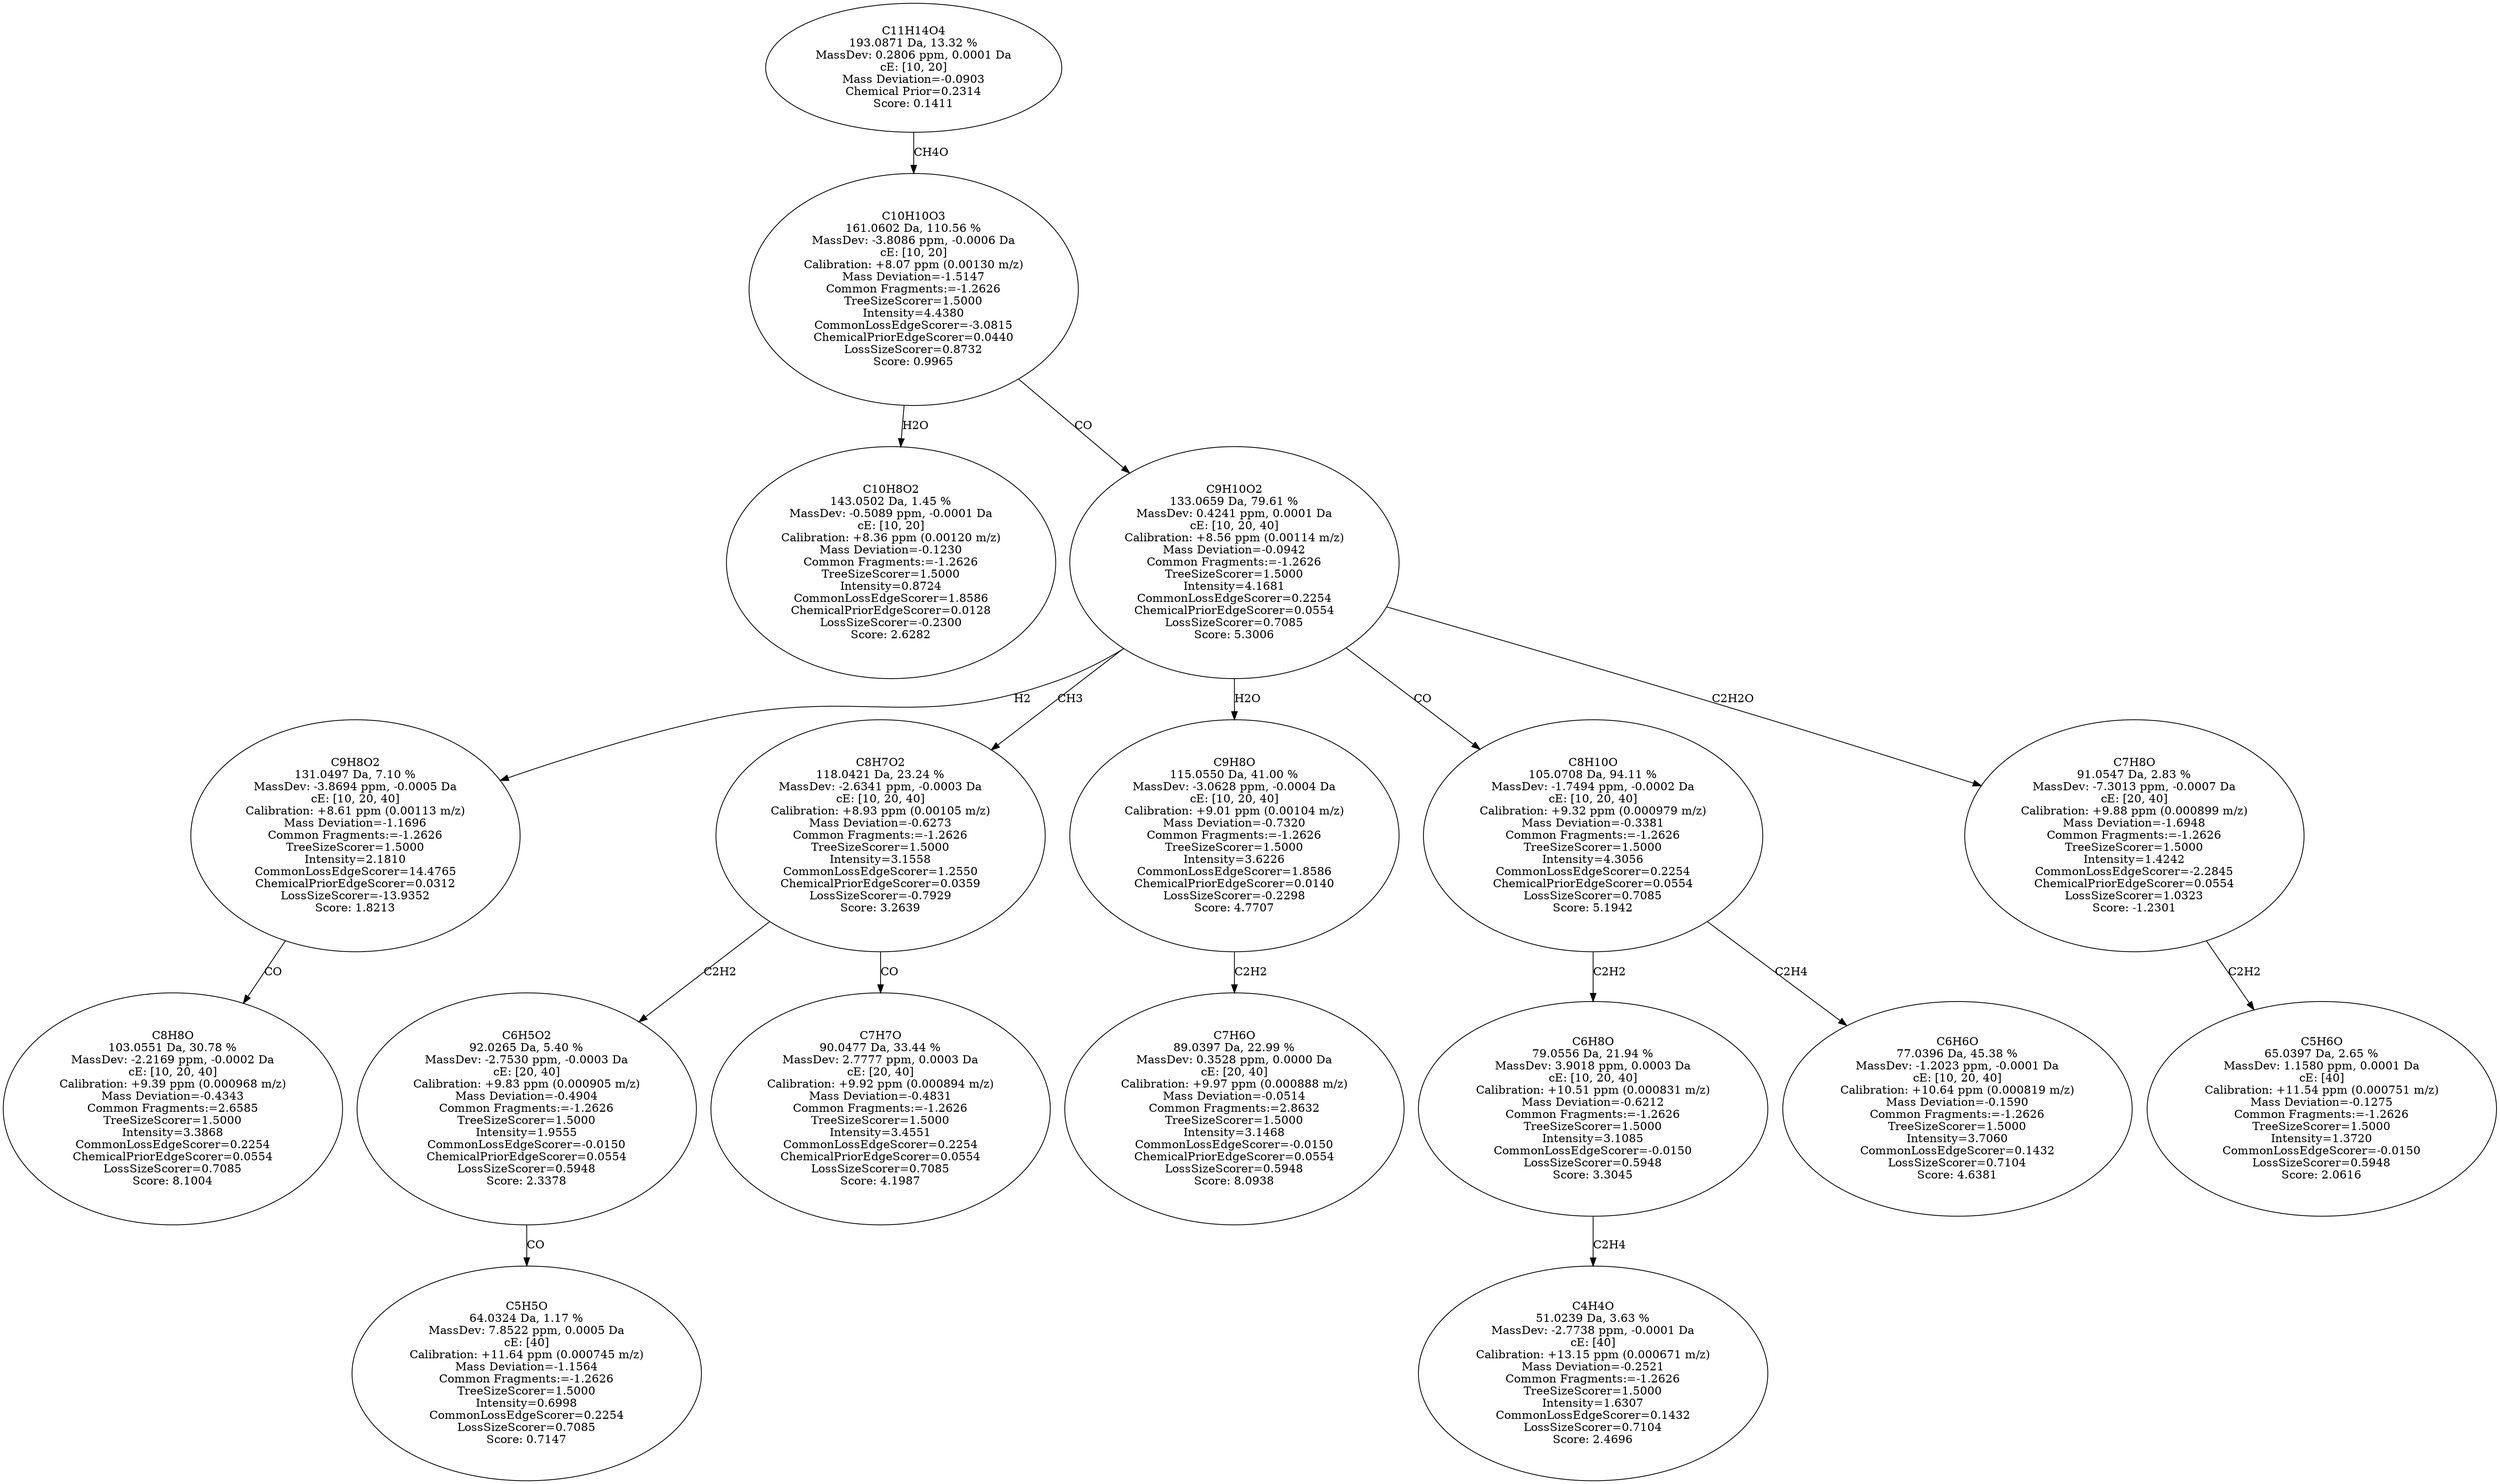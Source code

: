 strict digraph {
v1 [label="C10H8O2\n143.0502 Da, 1.45 %\nMassDev: -0.5089 ppm, -0.0001 Da\ncE: [10, 20]\nCalibration: +8.36 ppm (0.00120 m/z)\nMass Deviation=-0.1230\nCommon Fragments:=-1.2626\nTreeSizeScorer=1.5000\nIntensity=0.8724\nCommonLossEdgeScorer=1.8586\nChemicalPriorEdgeScorer=0.0128\nLossSizeScorer=-0.2300\nScore: 2.6282"];
v2 [label="C8H8O\n103.0551 Da, 30.78 %\nMassDev: -2.2169 ppm, -0.0002 Da\ncE: [10, 20, 40]\nCalibration: +9.39 ppm (0.000968 m/z)\nMass Deviation=-0.4343\nCommon Fragments:=2.6585\nTreeSizeScorer=1.5000\nIntensity=3.3868\nCommonLossEdgeScorer=0.2254\nChemicalPriorEdgeScorer=0.0554\nLossSizeScorer=0.7085\nScore: 8.1004"];
v3 [label="C9H8O2\n131.0497 Da, 7.10 %\nMassDev: -3.8694 ppm, -0.0005 Da\ncE: [10, 20, 40]\nCalibration: +8.61 ppm (0.00113 m/z)\nMass Deviation=-1.1696\nCommon Fragments:=-1.2626\nTreeSizeScorer=1.5000\nIntensity=2.1810\nCommonLossEdgeScorer=14.4765\nChemicalPriorEdgeScorer=0.0312\nLossSizeScorer=-13.9352\nScore: 1.8213"];
v4 [label="C5H5O\n64.0324 Da, 1.17 %\nMassDev: 7.8522 ppm, 0.0005 Da\ncE: [40]\nCalibration: +11.64 ppm (0.000745 m/z)\nMass Deviation=-1.1564\nCommon Fragments:=-1.2626\nTreeSizeScorer=1.5000\nIntensity=0.6998\nCommonLossEdgeScorer=0.2254\nLossSizeScorer=0.7085\nScore: 0.7147"];
v5 [label="C6H5O2\n92.0265 Da, 5.40 %\nMassDev: -2.7530 ppm, -0.0003 Da\ncE: [20, 40]\nCalibration: +9.83 ppm (0.000905 m/z)\nMass Deviation=-0.4904\nCommon Fragments:=-1.2626\nTreeSizeScorer=1.5000\nIntensity=1.9555\nCommonLossEdgeScorer=-0.0150\nChemicalPriorEdgeScorer=0.0554\nLossSizeScorer=0.5948\nScore: 2.3378"];
v6 [label="C7H7O\n90.0477 Da, 33.44 %\nMassDev: 2.7777 ppm, 0.0003 Da\ncE: [20, 40]\nCalibration: +9.92 ppm (0.000894 m/z)\nMass Deviation=-0.4831\nCommon Fragments:=-1.2626\nTreeSizeScorer=1.5000\nIntensity=3.4551\nCommonLossEdgeScorer=0.2254\nChemicalPriorEdgeScorer=0.0554\nLossSizeScorer=0.7085\nScore: 4.1987"];
v7 [label="C8H7O2\n118.0421 Da, 23.24 %\nMassDev: -2.6341 ppm, -0.0003 Da\ncE: [10, 20, 40]\nCalibration: +8.93 ppm (0.00105 m/z)\nMass Deviation=-0.6273\nCommon Fragments:=-1.2626\nTreeSizeScorer=1.5000\nIntensity=3.1558\nCommonLossEdgeScorer=1.2550\nChemicalPriorEdgeScorer=0.0359\nLossSizeScorer=-0.7929\nScore: 3.2639"];
v8 [label="C7H6O\n89.0397 Da, 22.99 %\nMassDev: 0.3528 ppm, 0.0000 Da\ncE: [20, 40]\nCalibration: +9.97 ppm (0.000888 m/z)\nMass Deviation=-0.0514\nCommon Fragments:=2.8632\nTreeSizeScorer=1.5000\nIntensity=3.1468\nCommonLossEdgeScorer=-0.0150\nChemicalPriorEdgeScorer=0.0554\nLossSizeScorer=0.5948\nScore: 8.0938"];
v9 [label="C9H8O\n115.0550 Da, 41.00 %\nMassDev: -3.0628 ppm, -0.0004 Da\ncE: [10, 20, 40]\nCalibration: +9.01 ppm (0.00104 m/z)\nMass Deviation=-0.7320\nCommon Fragments:=-1.2626\nTreeSizeScorer=1.5000\nIntensity=3.6226\nCommonLossEdgeScorer=1.8586\nChemicalPriorEdgeScorer=0.0140\nLossSizeScorer=-0.2298\nScore: 4.7707"];
v10 [label="C4H4O\n51.0239 Da, 3.63 %\nMassDev: -2.7738 ppm, -0.0001 Da\ncE: [40]\nCalibration: +13.15 ppm (0.000671 m/z)\nMass Deviation=-0.2521\nCommon Fragments:=-1.2626\nTreeSizeScorer=1.5000\nIntensity=1.6307\nCommonLossEdgeScorer=0.1432\nLossSizeScorer=0.7104\nScore: 2.4696"];
v11 [label="C6H8O\n79.0556 Da, 21.94 %\nMassDev: 3.9018 ppm, 0.0003 Da\ncE: [10, 20, 40]\nCalibration: +10.51 ppm (0.000831 m/z)\nMass Deviation=-0.6212\nCommon Fragments:=-1.2626\nTreeSizeScorer=1.5000\nIntensity=3.1085\nCommonLossEdgeScorer=-0.0150\nLossSizeScorer=0.5948\nScore: 3.3045"];
v12 [label="C6H6O\n77.0396 Da, 45.38 %\nMassDev: -1.2023 ppm, -0.0001 Da\ncE: [10, 20, 40]\nCalibration: +10.64 ppm (0.000819 m/z)\nMass Deviation=-0.1590\nCommon Fragments:=-1.2626\nTreeSizeScorer=1.5000\nIntensity=3.7060\nCommonLossEdgeScorer=0.1432\nLossSizeScorer=0.7104\nScore: 4.6381"];
v13 [label="C8H10O\n105.0708 Da, 94.11 %\nMassDev: -1.7494 ppm, -0.0002 Da\ncE: [10, 20, 40]\nCalibration: +9.32 ppm (0.000979 m/z)\nMass Deviation=-0.3381\nCommon Fragments:=-1.2626\nTreeSizeScorer=1.5000\nIntensity=4.3056\nCommonLossEdgeScorer=0.2254\nChemicalPriorEdgeScorer=0.0554\nLossSizeScorer=0.7085\nScore: 5.1942"];
v14 [label="C5H6O\n65.0397 Da, 2.65 %\nMassDev: 1.1580 ppm, 0.0001 Da\ncE: [40]\nCalibration: +11.54 ppm (0.000751 m/z)\nMass Deviation=-0.1275\nCommon Fragments:=-1.2626\nTreeSizeScorer=1.5000\nIntensity=1.3720\nCommonLossEdgeScorer=-0.0150\nLossSizeScorer=0.5948\nScore: 2.0616"];
v15 [label="C7H8O\n91.0547 Da, 2.83 %\nMassDev: -7.3013 ppm, -0.0007 Da\ncE: [20, 40]\nCalibration: +9.88 ppm (0.000899 m/z)\nMass Deviation=-1.6948\nCommon Fragments:=-1.2626\nTreeSizeScorer=1.5000\nIntensity=1.4242\nCommonLossEdgeScorer=-2.2845\nChemicalPriorEdgeScorer=0.0554\nLossSizeScorer=1.0323\nScore: -1.2301"];
v16 [label="C9H10O2\n133.0659 Da, 79.61 %\nMassDev: 0.4241 ppm, 0.0001 Da\ncE: [10, 20, 40]\nCalibration: +8.56 ppm (0.00114 m/z)\nMass Deviation=-0.0942\nCommon Fragments:=-1.2626\nTreeSizeScorer=1.5000\nIntensity=4.1681\nCommonLossEdgeScorer=0.2254\nChemicalPriorEdgeScorer=0.0554\nLossSizeScorer=0.7085\nScore: 5.3006"];
v17 [label="C10H10O3\n161.0602 Da, 110.56 %\nMassDev: -3.8086 ppm, -0.0006 Da\ncE: [10, 20]\nCalibration: +8.07 ppm (0.00130 m/z)\nMass Deviation=-1.5147\nCommon Fragments:=-1.2626\nTreeSizeScorer=1.5000\nIntensity=4.4380\nCommonLossEdgeScorer=-3.0815\nChemicalPriorEdgeScorer=0.0440\nLossSizeScorer=0.8732\nScore: 0.9965"];
v18 [label="C11H14O4\n193.0871 Da, 13.32 %\nMassDev: 0.2806 ppm, 0.0001 Da\ncE: [10, 20]\nMass Deviation=-0.0903\nChemical Prior=0.2314\nScore: 0.1411"];
v17 -> v1 [label="H2O"];
v3 -> v2 [label="CO"];
v16 -> v3 [label="H2"];
v5 -> v4 [label="CO"];
v7 -> v5 [label="C2H2"];
v7 -> v6 [label="CO"];
v16 -> v7 [label="CH3"];
v9 -> v8 [label="C2H2"];
v16 -> v9 [label="H2O"];
v11 -> v10 [label="C2H4"];
v13 -> v11 [label="C2H2"];
v13 -> v12 [label="C2H4"];
v16 -> v13 [label="CO"];
v15 -> v14 [label="C2H2"];
v16 -> v15 [label="C2H2O"];
v17 -> v16 [label="CO"];
v18 -> v17 [label="CH4O"];
}